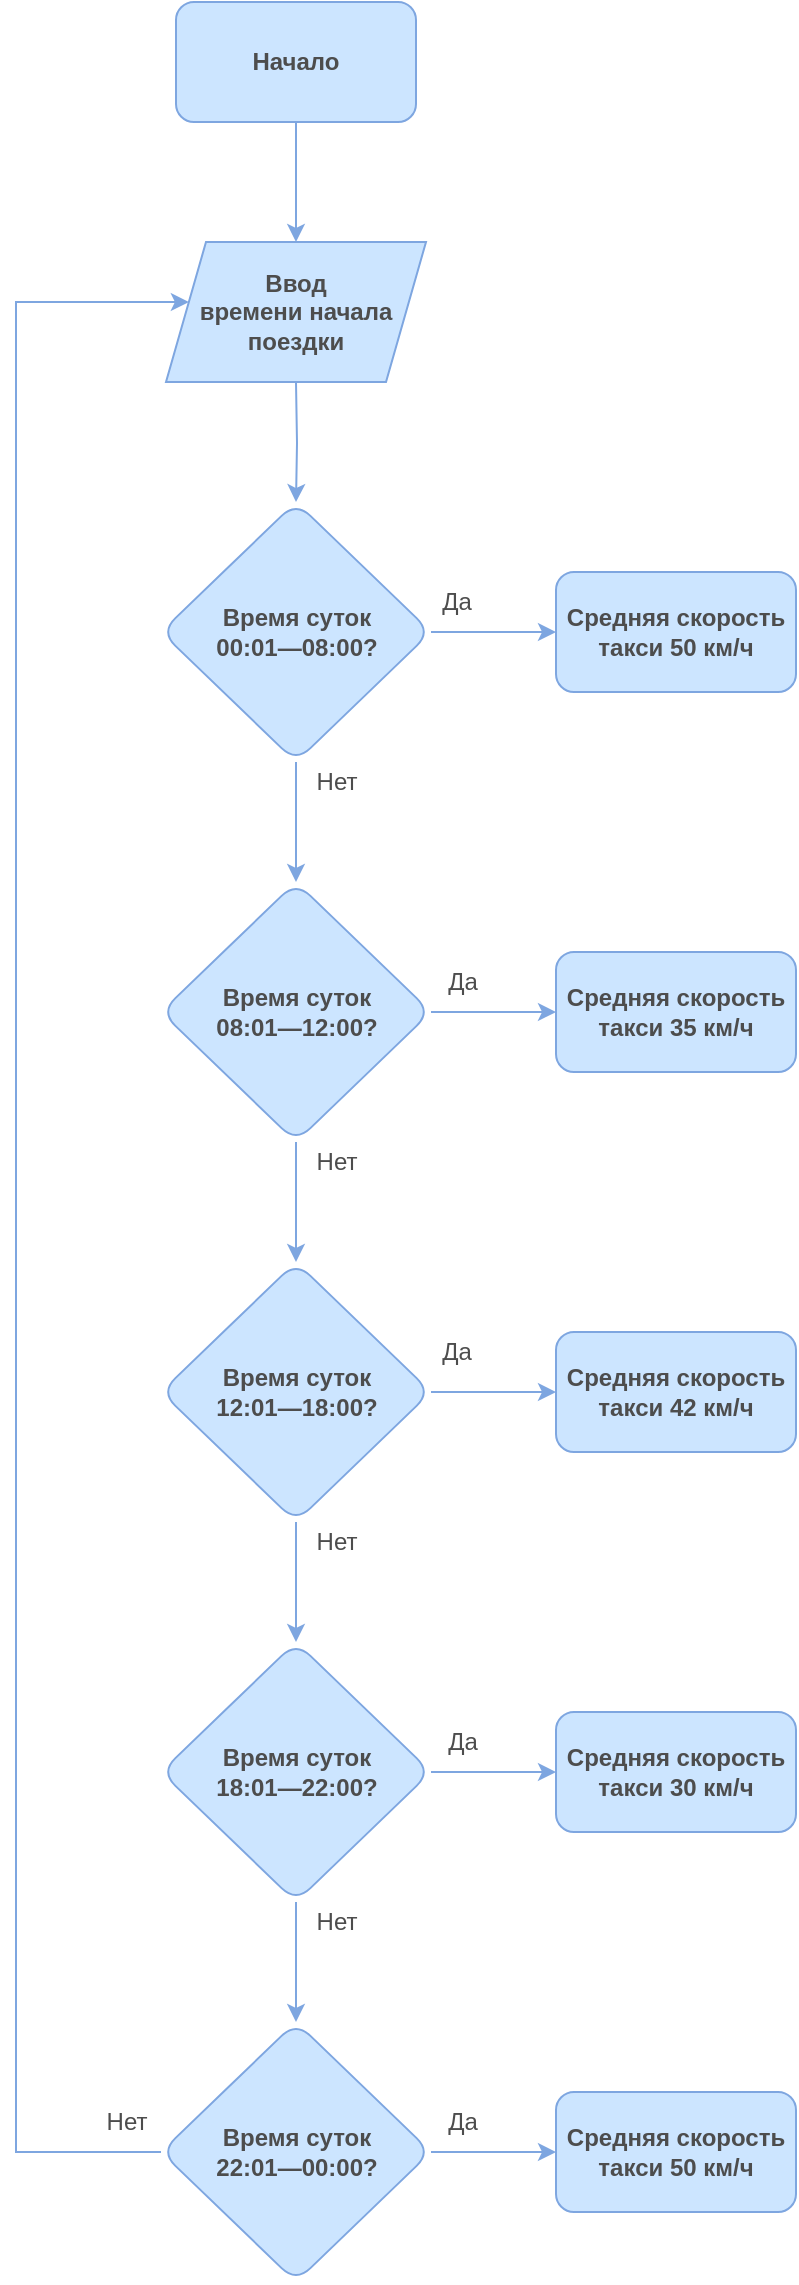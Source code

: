 <mxfile version="13.6.2" type="github">
  <diagram id="C5RBs43oDa-KdzZeNtuy" name="Flowchart">
    <mxGraphModel dx="815" dy="1690" grid="1" gridSize="10" guides="1" tooltips="1" connect="1" arrows="1" fold="1" page="1" pageScale="1" pageWidth="827" pageHeight="1169" math="0" shadow="0">
      <root>
        <mxCell id="WIyWlLk6GJQsqaUBKTNV-0" />
        <mxCell id="WIyWlLk6GJQsqaUBKTNV-1" parent="WIyWlLk6GJQsqaUBKTNV-0" />
        <mxCell id="b8sEk_Su9cXO1HsG_HJd-14" value="" style="edgeStyle=orthogonalEdgeStyle;rounded=0;orthogonalLoop=1;jettySize=auto;html=1;fillColor=#cce5ff;shadow=0;sketch=0;fontStyle=1;fontFamily=Helvetica;labelBackgroundColor=none;labelBorderColor=none;strokeColor=#7EA6E0;fontColor=#4D4D4D;" edge="1" parent="WIyWlLk6GJQsqaUBKTNV-1" target="b8sEk_Su9cXO1HsG_HJd-13">
          <mxGeometry relative="1" as="geometry">
            <mxPoint x="420" y="100" as="sourcePoint" />
          </mxGeometry>
        </mxCell>
        <mxCell id="b8sEk_Su9cXO1HsG_HJd-16" value="" style="edgeStyle=orthogonalEdgeStyle;rounded=0;orthogonalLoop=1;jettySize=auto;html=1;fillColor=#cce5ff;shadow=0;sketch=0;fontStyle=1;fontFamily=Helvetica;labelBackgroundColor=none;labelBorderColor=none;strokeColor=#7EA6E0;fontColor=#4D4D4D;" edge="1" parent="WIyWlLk6GJQsqaUBKTNV-1" source="b8sEk_Su9cXO1HsG_HJd-13" target="b8sEk_Su9cXO1HsG_HJd-15">
          <mxGeometry relative="1" as="geometry" />
        </mxCell>
        <mxCell id="b8sEk_Su9cXO1HsG_HJd-25" value="" style="edgeStyle=orthogonalEdgeStyle;rounded=0;orthogonalLoop=1;jettySize=auto;html=1;fillColor=#cce5ff;shadow=0;sketch=0;fontStyle=1;fontFamily=Helvetica;labelBackgroundColor=none;labelBorderColor=none;strokeColor=#7EA6E0;fontColor=#4D4D4D;entryX=0.5;entryY=0;entryDx=0;entryDy=0;" edge="1" parent="WIyWlLk6GJQsqaUBKTNV-1" source="b8sEk_Su9cXO1HsG_HJd-13" target="b8sEk_Su9cXO1HsG_HJd-56">
          <mxGeometry relative="1" as="geometry">
            <mxPoint x="420" y="345" as="targetPoint" />
          </mxGeometry>
        </mxCell>
        <mxCell id="b8sEk_Su9cXO1HsG_HJd-13" value="Время суток&lt;br&gt;00:01—08:00?" style="rhombus;whiteSpace=wrap;html=1;rounded=1;fillColor=#cce5ff;shadow=0;sketch=0;fontStyle=1;fontFamily=Helvetica;labelBackgroundColor=none;labelBorderColor=none;strokeColor=#7EA6E0;fontColor=#4D4D4D;" vertex="1" parent="WIyWlLk6GJQsqaUBKTNV-1">
          <mxGeometry x="352.5" y="160" width="135" height="130" as="geometry" />
        </mxCell>
        <mxCell id="b8sEk_Su9cXO1HsG_HJd-15" value="Средняя скорость такси 50 км/ч" style="whiteSpace=wrap;html=1;rounded=1;fillColor=#cce5ff;shadow=0;sketch=0;fontStyle=1;fontFamily=Helvetica;labelBackgroundColor=none;labelBorderColor=none;strokeColor=#7EA6E0;fontColor=#4D4D4D;" vertex="1" parent="WIyWlLk6GJQsqaUBKTNV-1">
          <mxGeometry x="550" y="195" width="120" height="60" as="geometry" />
        </mxCell>
        <mxCell id="b8sEk_Su9cXO1HsG_HJd-26" value="" style="edgeStyle=orthogonalEdgeStyle;rounded=0;orthogonalLoop=1;jettySize=auto;html=1;fillColor=#cce5ff;shadow=0;sketch=0;fontStyle=1;fontFamily=Helvetica;labelBackgroundColor=none;labelBorderColor=none;strokeColor=#7EA6E0;fontColor=#4D4D4D;exitX=0.5;exitY=1;exitDx=0;exitDy=0;" edge="1" parent="WIyWlLk6GJQsqaUBKTNV-1" source="b8sEk_Su9cXO1HsG_HJd-56">
          <mxGeometry relative="1" as="geometry">
            <mxPoint x="420" y="485" as="sourcePoint" />
            <mxPoint x="420" y="540" as="targetPoint" />
          </mxGeometry>
        </mxCell>
        <mxCell id="b8sEk_Su9cXO1HsG_HJd-29" value="Средняя скорость такси 35 км/ч" style="whiteSpace=wrap;html=1;rounded=1;fillColor=#cce5ff;shadow=0;sketch=0;fontStyle=1;fontFamily=Helvetica;labelBackgroundColor=none;labelBorderColor=none;strokeColor=#7EA6E0;fontColor=#4D4D4D;" vertex="1" parent="WIyWlLk6GJQsqaUBKTNV-1">
          <mxGeometry x="550" y="385" width="120" height="60" as="geometry" />
        </mxCell>
        <mxCell id="b8sEk_Su9cXO1HsG_HJd-31" value="Средняя скорость такси 42 км/ч" style="whiteSpace=wrap;html=1;rounded=1;fillColor=#cce5ff;shadow=0;sketch=0;fontStyle=1;fontFamily=Helvetica;labelBackgroundColor=none;labelBorderColor=none;strokeColor=#7EA6E0;fontColor=#4D4D4D;" vertex="1" parent="WIyWlLk6GJQsqaUBKTNV-1">
          <mxGeometry x="550" y="575" width="120" height="60" as="geometry" />
        </mxCell>
        <mxCell id="b8sEk_Su9cXO1HsG_HJd-33" value="Средняя скорость такси 30 км/ч" style="whiteSpace=wrap;html=1;rounded=1;fillColor=#cce5ff;shadow=0;sketch=0;fontStyle=1;fontFamily=Helvetica;labelBackgroundColor=none;labelBorderColor=none;strokeColor=#7EA6E0;fontColor=#4D4D4D;" vertex="1" parent="WIyWlLk6GJQsqaUBKTNV-1">
          <mxGeometry x="550" y="765" width="120" height="60" as="geometry" />
        </mxCell>
        <mxCell id="b8sEk_Su9cXO1HsG_HJd-35" value="Средняя скорость такси 50 км/ч" style="whiteSpace=wrap;html=1;rounded=1;fillColor=#cce5ff;shadow=0;sketch=0;fontStyle=1;fontFamily=Helvetica;labelBackgroundColor=none;labelBorderColor=none;strokeColor=#7EA6E0;fontColor=#4D4D4D;" vertex="1" parent="WIyWlLk6GJQsqaUBKTNV-1">
          <mxGeometry x="550" y="955" width="120" height="60" as="geometry" />
        </mxCell>
        <mxCell id="b8sEk_Su9cXO1HsG_HJd-37" value="Ввод&lt;br&gt;времени начала поездки" style="shape=parallelogram;perimeter=parallelogramPerimeter;whiteSpace=wrap;html=1;fixedSize=1;fillColor=#cce5ff;shadow=0;sketch=0;fontStyle=1;fontFamily=Helvetica;labelBackgroundColor=none;labelBorderColor=none;strokeColor=#7EA6E0;fontColor=#4D4D4D;" vertex="1" parent="WIyWlLk6GJQsqaUBKTNV-1">
          <mxGeometry x="355" y="30" width="130" height="70" as="geometry" />
        </mxCell>
        <mxCell id="b8sEk_Su9cXO1HsG_HJd-39" value="" style="edgeStyle=orthogonalEdgeStyle;rounded=0;orthogonalLoop=1;jettySize=auto;html=1;fillColor=#cce5ff;shadow=0;sketch=0;fontStyle=1;fontFamily=Helvetica;labelBackgroundColor=none;labelBorderColor=none;strokeColor=#7EA6E0;fontColor=#4D4D4D;" edge="1" parent="WIyWlLk6GJQsqaUBKTNV-1" source="b8sEk_Su9cXO1HsG_HJd-38" target="b8sEk_Su9cXO1HsG_HJd-37">
          <mxGeometry relative="1" as="geometry" />
        </mxCell>
        <mxCell id="b8sEk_Su9cXO1HsG_HJd-38" value="Начало" style="rounded=1;whiteSpace=wrap;html=1;fillColor=#cce5ff;shadow=0;sketch=0;fontStyle=1;fontFamily=Helvetica;labelBackgroundColor=none;labelBorderColor=none;strokeColor=#7EA6E0;fontColor=#4D4D4D;" vertex="1" parent="WIyWlLk6GJQsqaUBKTNV-1">
          <mxGeometry x="360" y="-90" width="120" height="60" as="geometry" />
        </mxCell>
        <mxCell id="b8sEk_Su9cXO1HsG_HJd-60" value="" style="edgeStyle=orthogonalEdgeStyle;rounded=0;sketch=0;orthogonalLoop=1;jettySize=auto;html=1;shadow=0;labelBackgroundColor=none;strokeColor=#7EA6E0;fontFamily=Helvetica;fontColor=#4D4D4D;" edge="1" parent="WIyWlLk6GJQsqaUBKTNV-1" source="b8sEk_Su9cXO1HsG_HJd-56" target="b8sEk_Su9cXO1HsG_HJd-29">
          <mxGeometry relative="1" as="geometry" />
        </mxCell>
        <mxCell id="b8sEk_Su9cXO1HsG_HJd-56" value="Время суток&lt;br&gt;08:01—12:00?" style="rhombus;whiteSpace=wrap;html=1;rounded=1;fillColor=#cce5ff;shadow=0;sketch=0;fontStyle=1;fontFamily=Helvetica;labelBackgroundColor=none;labelBorderColor=none;strokeColor=#7EA6E0;fontColor=#4D4D4D;" vertex="1" parent="WIyWlLk6GJQsqaUBKTNV-1">
          <mxGeometry x="352.5" y="350" width="135" height="130" as="geometry" />
        </mxCell>
        <mxCell id="b8sEk_Su9cXO1HsG_HJd-61" value="" style="edgeStyle=orthogonalEdgeStyle;rounded=0;sketch=0;orthogonalLoop=1;jettySize=auto;html=1;shadow=0;labelBackgroundColor=none;strokeColor=#7EA6E0;fontFamily=Helvetica;fontColor=#4D4D4D;" edge="1" parent="WIyWlLk6GJQsqaUBKTNV-1" source="b8sEk_Su9cXO1HsG_HJd-57" target="b8sEk_Su9cXO1HsG_HJd-31">
          <mxGeometry relative="1" as="geometry" />
        </mxCell>
        <mxCell id="b8sEk_Su9cXO1HsG_HJd-66" value="" style="edgeStyle=orthogonalEdgeStyle;rounded=0;sketch=0;orthogonalLoop=1;jettySize=auto;html=1;shadow=0;labelBackgroundColor=none;strokeColor=#7EA6E0;fontFamily=Helvetica;fontColor=#4D4D4D;" edge="1" parent="WIyWlLk6GJQsqaUBKTNV-1" source="b8sEk_Su9cXO1HsG_HJd-57" target="b8sEk_Su9cXO1HsG_HJd-58">
          <mxGeometry relative="1" as="geometry" />
        </mxCell>
        <mxCell id="b8sEk_Su9cXO1HsG_HJd-57" value="Время суток&lt;br&gt;12:01—18:00?" style="rhombus;whiteSpace=wrap;html=1;rounded=1;fillColor=#cce5ff;shadow=0;sketch=0;fontStyle=1;fontFamily=Helvetica;labelBackgroundColor=none;labelBorderColor=none;strokeColor=#7EA6E0;fontColor=#4D4D4D;" vertex="1" parent="WIyWlLk6GJQsqaUBKTNV-1">
          <mxGeometry x="352.5" y="540" width="135" height="130" as="geometry" />
        </mxCell>
        <mxCell id="b8sEk_Su9cXO1HsG_HJd-62" value="" style="edgeStyle=orthogonalEdgeStyle;rounded=0;sketch=0;orthogonalLoop=1;jettySize=auto;html=1;shadow=0;labelBackgroundColor=none;strokeColor=#7EA6E0;fontFamily=Helvetica;fontColor=#4D4D4D;" edge="1" parent="WIyWlLk6GJQsqaUBKTNV-1" source="b8sEk_Su9cXO1HsG_HJd-58" target="b8sEk_Su9cXO1HsG_HJd-33">
          <mxGeometry relative="1" as="geometry" />
        </mxCell>
        <mxCell id="b8sEk_Su9cXO1HsG_HJd-67" value="" style="edgeStyle=orthogonalEdgeStyle;rounded=0;sketch=0;orthogonalLoop=1;jettySize=auto;html=1;shadow=0;labelBackgroundColor=none;strokeColor=#7EA6E0;fontFamily=Helvetica;fontColor=#4D4D4D;" edge="1" parent="WIyWlLk6GJQsqaUBKTNV-1" source="b8sEk_Su9cXO1HsG_HJd-58" target="b8sEk_Su9cXO1HsG_HJd-59">
          <mxGeometry relative="1" as="geometry" />
        </mxCell>
        <mxCell id="b8sEk_Su9cXO1HsG_HJd-58" value="Время суток&lt;br&gt;18:01—22:00?" style="rhombus;whiteSpace=wrap;html=1;rounded=1;fillColor=#cce5ff;shadow=0;sketch=0;fontStyle=1;fontFamily=Helvetica;labelBackgroundColor=none;labelBorderColor=none;strokeColor=#7EA6E0;fontColor=#4D4D4D;" vertex="1" parent="WIyWlLk6GJQsqaUBKTNV-1">
          <mxGeometry x="352.5" y="730" width="135" height="130" as="geometry" />
        </mxCell>
        <mxCell id="b8sEk_Su9cXO1HsG_HJd-63" value="" style="edgeStyle=orthogonalEdgeStyle;rounded=0;sketch=0;orthogonalLoop=1;jettySize=auto;html=1;shadow=0;labelBackgroundColor=none;strokeColor=#7EA6E0;fontFamily=Helvetica;fontColor=#4D4D4D;" edge="1" parent="WIyWlLk6GJQsqaUBKTNV-1" source="b8sEk_Su9cXO1HsG_HJd-59" target="b8sEk_Su9cXO1HsG_HJd-35">
          <mxGeometry relative="1" as="geometry" />
        </mxCell>
        <mxCell id="b8sEk_Su9cXO1HsG_HJd-85" value="" style="edgeStyle=orthogonalEdgeStyle;rounded=0;sketch=0;orthogonalLoop=1;jettySize=auto;html=1;shadow=0;labelBackgroundColor=none;strokeColor=#7EA6E0;fontFamily=Helvetica;fontColor=#4D4D4D;" edge="1" parent="WIyWlLk6GJQsqaUBKTNV-1" source="b8sEk_Su9cXO1HsG_HJd-59" target="b8sEk_Su9cXO1HsG_HJd-37">
          <mxGeometry relative="1" as="geometry">
            <mxPoint x="290" y="60" as="targetPoint" />
            <Array as="points">
              <mxPoint x="280" y="985" />
              <mxPoint x="280" y="60" />
            </Array>
          </mxGeometry>
        </mxCell>
        <mxCell id="b8sEk_Su9cXO1HsG_HJd-59" value="Время суток&lt;br&gt;22:01—00:00?" style="rhombus;whiteSpace=wrap;html=1;rounded=1;fillColor=#cce5ff;shadow=0;sketch=0;fontStyle=1;fontFamily=Helvetica;labelBackgroundColor=none;labelBorderColor=none;strokeColor=#7EA6E0;fontColor=#4D4D4D;" vertex="1" parent="WIyWlLk6GJQsqaUBKTNV-1">
          <mxGeometry x="352.5" y="920" width="135" height="130" as="geometry" />
        </mxCell>
        <mxCell id="b8sEk_Su9cXO1HsG_HJd-68" value="Нет" style="text;html=1;align=center;verticalAlign=middle;resizable=0;points=[];autosize=1;fontFamily=Helvetica;fontColor=#4D4D4D;" vertex="1" parent="WIyWlLk6GJQsqaUBKTNV-1">
          <mxGeometry x="420" y="290" width="40" height="20" as="geometry" />
        </mxCell>
        <mxCell id="b8sEk_Su9cXO1HsG_HJd-69" value="Нет" style="text;html=1;align=center;verticalAlign=middle;resizable=0;points=[];autosize=1;fontFamily=Helvetica;fontColor=#4D4D4D;" vertex="1" parent="WIyWlLk6GJQsqaUBKTNV-1">
          <mxGeometry x="420" y="480" width="40" height="20" as="geometry" />
        </mxCell>
        <mxCell id="b8sEk_Su9cXO1HsG_HJd-70" value="Нет" style="text;html=1;align=center;verticalAlign=middle;resizable=0;points=[];autosize=1;fontFamily=Helvetica;fontColor=#4D4D4D;" vertex="1" parent="WIyWlLk6GJQsqaUBKTNV-1">
          <mxGeometry x="420" y="670" width="40" height="20" as="geometry" />
        </mxCell>
        <mxCell id="b8sEk_Su9cXO1HsG_HJd-71" value="Нет" style="text;html=1;align=center;verticalAlign=middle;resizable=0;points=[];autosize=1;fontFamily=Helvetica;fontColor=#4D4D4D;" vertex="1" parent="WIyWlLk6GJQsqaUBKTNV-1">
          <mxGeometry x="420" y="860" width="40" height="20" as="geometry" />
        </mxCell>
        <mxCell id="b8sEk_Su9cXO1HsG_HJd-73" value="Да" style="text;html=1;align=center;verticalAlign=middle;resizable=0;points=[];autosize=1;fontFamily=Helvetica;fontColor=#4D4D4D;" vertex="1" parent="WIyWlLk6GJQsqaUBKTNV-1">
          <mxGeometry x="485" y="200" width="30" height="20" as="geometry" />
        </mxCell>
        <mxCell id="b8sEk_Su9cXO1HsG_HJd-75" value="Да" style="text;html=1;align=center;verticalAlign=middle;resizable=0;points=[];autosize=1;fontFamily=Helvetica;fontColor=#4D4D4D;" vertex="1" parent="WIyWlLk6GJQsqaUBKTNV-1">
          <mxGeometry x="487.5" y="390" width="30" height="20" as="geometry" />
        </mxCell>
        <mxCell id="b8sEk_Su9cXO1HsG_HJd-76" value="Да" style="text;html=1;align=center;verticalAlign=middle;resizable=0;points=[];autosize=1;fontFamily=Helvetica;fontColor=#4D4D4D;" vertex="1" parent="WIyWlLk6GJQsqaUBKTNV-1">
          <mxGeometry x="485" y="575" width="30" height="20" as="geometry" />
        </mxCell>
        <mxCell id="b8sEk_Su9cXO1HsG_HJd-77" value="Да" style="text;html=1;align=center;verticalAlign=middle;resizable=0;points=[];autosize=1;fontFamily=Helvetica;fontColor=#4D4D4D;" vertex="1" parent="WIyWlLk6GJQsqaUBKTNV-1">
          <mxGeometry x="487.5" y="770" width="30" height="20" as="geometry" />
        </mxCell>
        <mxCell id="b8sEk_Su9cXO1HsG_HJd-78" value="Да" style="text;html=1;align=center;verticalAlign=middle;resizable=0;points=[];autosize=1;fontFamily=Helvetica;fontColor=#4D4D4D;" vertex="1" parent="WIyWlLk6GJQsqaUBKTNV-1">
          <mxGeometry x="487.5" y="960" width="30" height="20" as="geometry" />
        </mxCell>
        <mxCell id="b8sEk_Su9cXO1HsG_HJd-86" value="Нет" style="text;html=1;align=center;verticalAlign=middle;resizable=0;points=[];autosize=1;fontFamily=Helvetica;fontColor=#4D4D4D;" vertex="1" parent="WIyWlLk6GJQsqaUBKTNV-1">
          <mxGeometry x="315" y="960" width="40" height="20" as="geometry" />
        </mxCell>
      </root>
    </mxGraphModel>
  </diagram>
</mxfile>
